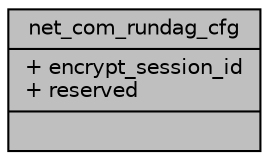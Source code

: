 digraph "net_com_rundag_cfg"
{
 // INTERACTIVE_SVG=YES
 // LATEX_PDF_SIZE
  bgcolor="transparent";
  edge [fontname="Helvetica",fontsize="10",labelfontname="Helvetica",labelfontsize="10"];
  node [fontname="Helvetica",fontsize="10",shape=record];
  Node1 [label="{net_com_rundag_cfg\n|+ encrypt_session_id\l+ reserved\l|}",height=0.2,width=0.4,color="black", fillcolor="grey75", style="filled", fontcolor="black",tooltip=" "];
}
